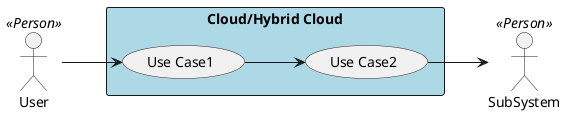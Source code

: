 @startuml

left to right direction

actor :User: <<Person>>
actor :SubSystem: <<Person>>


rectangle "Cloud/Hybrid Cloud" #lightBlue {
UseCase UC1  as "Use Case1"
UseCase UC2  as "Use Case2"


User --> UC1
UC1 --> UC2
UC2 --> SubSystem
}

@enduml

